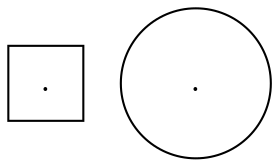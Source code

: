 digraph 3 {
	graph [bb="0,0,134,86"];
	node [label="\N"];
	i1	 [height=0.5,
		label=".",
		pos="116,18",
		shape=box,
		width=0.5];
	i2hhjhjhjhjhj	 [height=1,
		label=".",
		pos="36,50",
		width=1];
}
